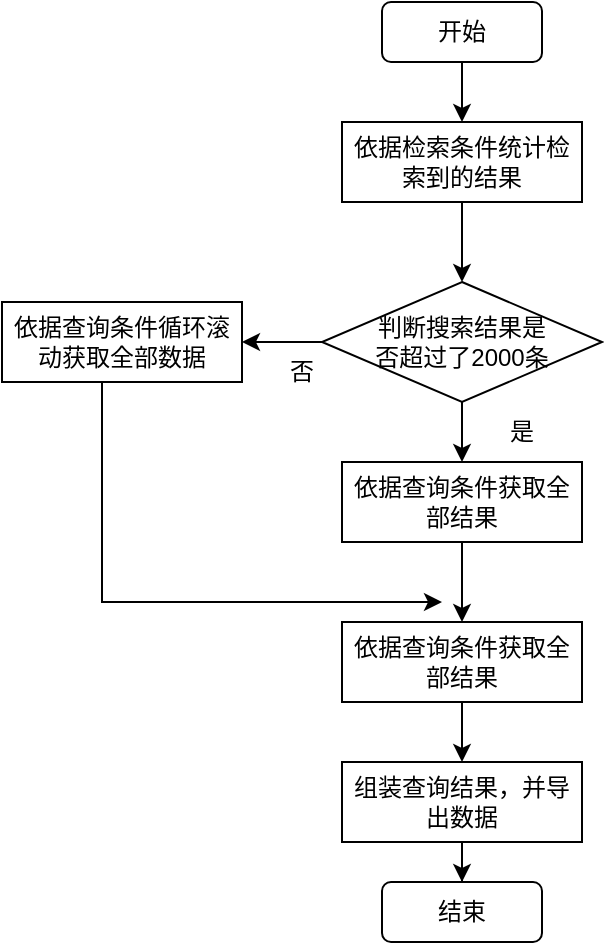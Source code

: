 <mxfile version="21.3.7" type="github">
  <diagram name="第 1 页" id="OpbI_X0LJHIwqqdgK4kd">
    <mxGraphModel dx="600" dy="295" grid="1" gridSize="10" guides="1" tooltips="1" connect="1" arrows="1" fold="1" page="1" pageScale="1" pageWidth="827" pageHeight="1169" math="0" shadow="0">
      <root>
        <mxCell id="0" />
        <mxCell id="1" parent="0" />
        <mxCell id="57bB1F5KusvmnFi43Xfc-3" style="edgeStyle=orthogonalEdgeStyle;rounded=0;orthogonalLoop=1;jettySize=auto;html=1;entryX=0.5;entryY=0;entryDx=0;entryDy=0;" edge="1" parent="1" source="57bB1F5KusvmnFi43Xfc-1" target="57bB1F5KusvmnFi43Xfc-2">
          <mxGeometry relative="1" as="geometry" />
        </mxCell>
        <mxCell id="57bB1F5KusvmnFi43Xfc-1" value="开始" style="rounded=1;whiteSpace=wrap;html=1;" vertex="1" parent="1">
          <mxGeometry x="270" y="130" width="80" height="30" as="geometry" />
        </mxCell>
        <mxCell id="57bB1F5KusvmnFi43Xfc-5" style="edgeStyle=orthogonalEdgeStyle;rounded=0;orthogonalLoop=1;jettySize=auto;html=1;entryX=0.5;entryY=0;entryDx=0;entryDy=0;" edge="1" parent="1" source="57bB1F5KusvmnFi43Xfc-2" target="57bB1F5KusvmnFi43Xfc-4">
          <mxGeometry relative="1" as="geometry" />
        </mxCell>
        <mxCell id="57bB1F5KusvmnFi43Xfc-2" value="依据检索条件统计检索到的结果" style="rounded=0;whiteSpace=wrap;html=1;" vertex="1" parent="1">
          <mxGeometry x="250" y="190" width="120" height="40" as="geometry" />
        </mxCell>
        <mxCell id="57bB1F5KusvmnFi43Xfc-8" style="edgeStyle=orthogonalEdgeStyle;rounded=0;orthogonalLoop=1;jettySize=auto;html=1;" edge="1" parent="1" source="57bB1F5KusvmnFi43Xfc-4" target="57bB1F5KusvmnFi43Xfc-7">
          <mxGeometry relative="1" as="geometry" />
        </mxCell>
        <mxCell id="57bB1F5KusvmnFi43Xfc-10" style="edgeStyle=orthogonalEdgeStyle;rounded=0;orthogonalLoop=1;jettySize=auto;html=1;entryX=1;entryY=0.5;entryDx=0;entryDy=0;" edge="1" parent="1" source="57bB1F5KusvmnFi43Xfc-4" target="57bB1F5KusvmnFi43Xfc-9">
          <mxGeometry relative="1" as="geometry" />
        </mxCell>
        <mxCell id="57bB1F5KusvmnFi43Xfc-4" value="判断搜索结果是&lt;br&gt;否超过了2000条" style="rhombus;whiteSpace=wrap;html=1;" vertex="1" parent="1">
          <mxGeometry x="240" y="270" width="140" height="60" as="geometry" />
        </mxCell>
        <mxCell id="57bB1F5KusvmnFi43Xfc-6" value="是" style="text;html=1;strokeColor=none;fillColor=none;align=center;verticalAlign=middle;whiteSpace=wrap;rounded=0;" vertex="1" parent="1">
          <mxGeometry x="310" y="330" width="60" height="30" as="geometry" />
        </mxCell>
        <mxCell id="57bB1F5KusvmnFi43Xfc-13" style="edgeStyle=orthogonalEdgeStyle;rounded=0;orthogonalLoop=1;jettySize=auto;html=1;" edge="1" parent="1" source="57bB1F5KusvmnFi43Xfc-7" target="57bB1F5KusvmnFi43Xfc-12">
          <mxGeometry relative="1" as="geometry" />
        </mxCell>
        <mxCell id="57bB1F5KusvmnFi43Xfc-7" value="依据查询条件获取全部结果" style="rounded=0;whiteSpace=wrap;html=1;" vertex="1" parent="1">
          <mxGeometry x="250" y="360" width="120" height="40" as="geometry" />
        </mxCell>
        <mxCell id="57bB1F5KusvmnFi43Xfc-15" style="edgeStyle=orthogonalEdgeStyle;rounded=0;orthogonalLoop=1;jettySize=auto;html=1;" edge="1" parent="1" source="57bB1F5KusvmnFi43Xfc-9">
          <mxGeometry relative="1" as="geometry">
            <mxPoint x="300" y="430" as="targetPoint" />
            <Array as="points">
              <mxPoint x="130" y="430" />
            </Array>
          </mxGeometry>
        </mxCell>
        <mxCell id="57bB1F5KusvmnFi43Xfc-9" value="依据查询条件循环滚动获取全部数据" style="rounded=0;whiteSpace=wrap;html=1;" vertex="1" parent="1">
          <mxGeometry x="80" y="280" width="120" height="40" as="geometry" />
        </mxCell>
        <mxCell id="57bB1F5KusvmnFi43Xfc-11" value="否" style="text;html=1;strokeColor=none;fillColor=none;align=center;verticalAlign=middle;whiteSpace=wrap;rounded=0;" vertex="1" parent="1">
          <mxGeometry x="200" y="300" width="60" height="30" as="geometry" />
        </mxCell>
        <mxCell id="57bB1F5KusvmnFi43Xfc-17" style="edgeStyle=orthogonalEdgeStyle;rounded=0;orthogonalLoop=1;jettySize=auto;html=1;" edge="1" parent="1" source="57bB1F5KusvmnFi43Xfc-12">
          <mxGeometry relative="1" as="geometry">
            <mxPoint x="310" y="510" as="targetPoint" />
          </mxGeometry>
        </mxCell>
        <mxCell id="57bB1F5KusvmnFi43Xfc-12" value="依据查询条件获取全部结果" style="rounded=0;whiteSpace=wrap;html=1;" vertex="1" parent="1">
          <mxGeometry x="250" y="440" width="120" height="40" as="geometry" />
        </mxCell>
        <mxCell id="57bB1F5KusvmnFi43Xfc-20" style="edgeStyle=orthogonalEdgeStyle;rounded=0;orthogonalLoop=1;jettySize=auto;html=1;" edge="1" parent="1" source="57bB1F5KusvmnFi43Xfc-18" target="57bB1F5KusvmnFi43Xfc-19">
          <mxGeometry relative="1" as="geometry" />
        </mxCell>
        <mxCell id="57bB1F5KusvmnFi43Xfc-18" value="组装查询结果，并导出数据" style="rounded=0;whiteSpace=wrap;html=1;" vertex="1" parent="1">
          <mxGeometry x="250" y="510" width="120" height="40" as="geometry" />
        </mxCell>
        <mxCell id="57bB1F5KusvmnFi43Xfc-19" value="结束" style="rounded=1;whiteSpace=wrap;html=1;" vertex="1" parent="1">
          <mxGeometry x="270" y="570" width="80" height="30" as="geometry" />
        </mxCell>
      </root>
    </mxGraphModel>
  </diagram>
</mxfile>

